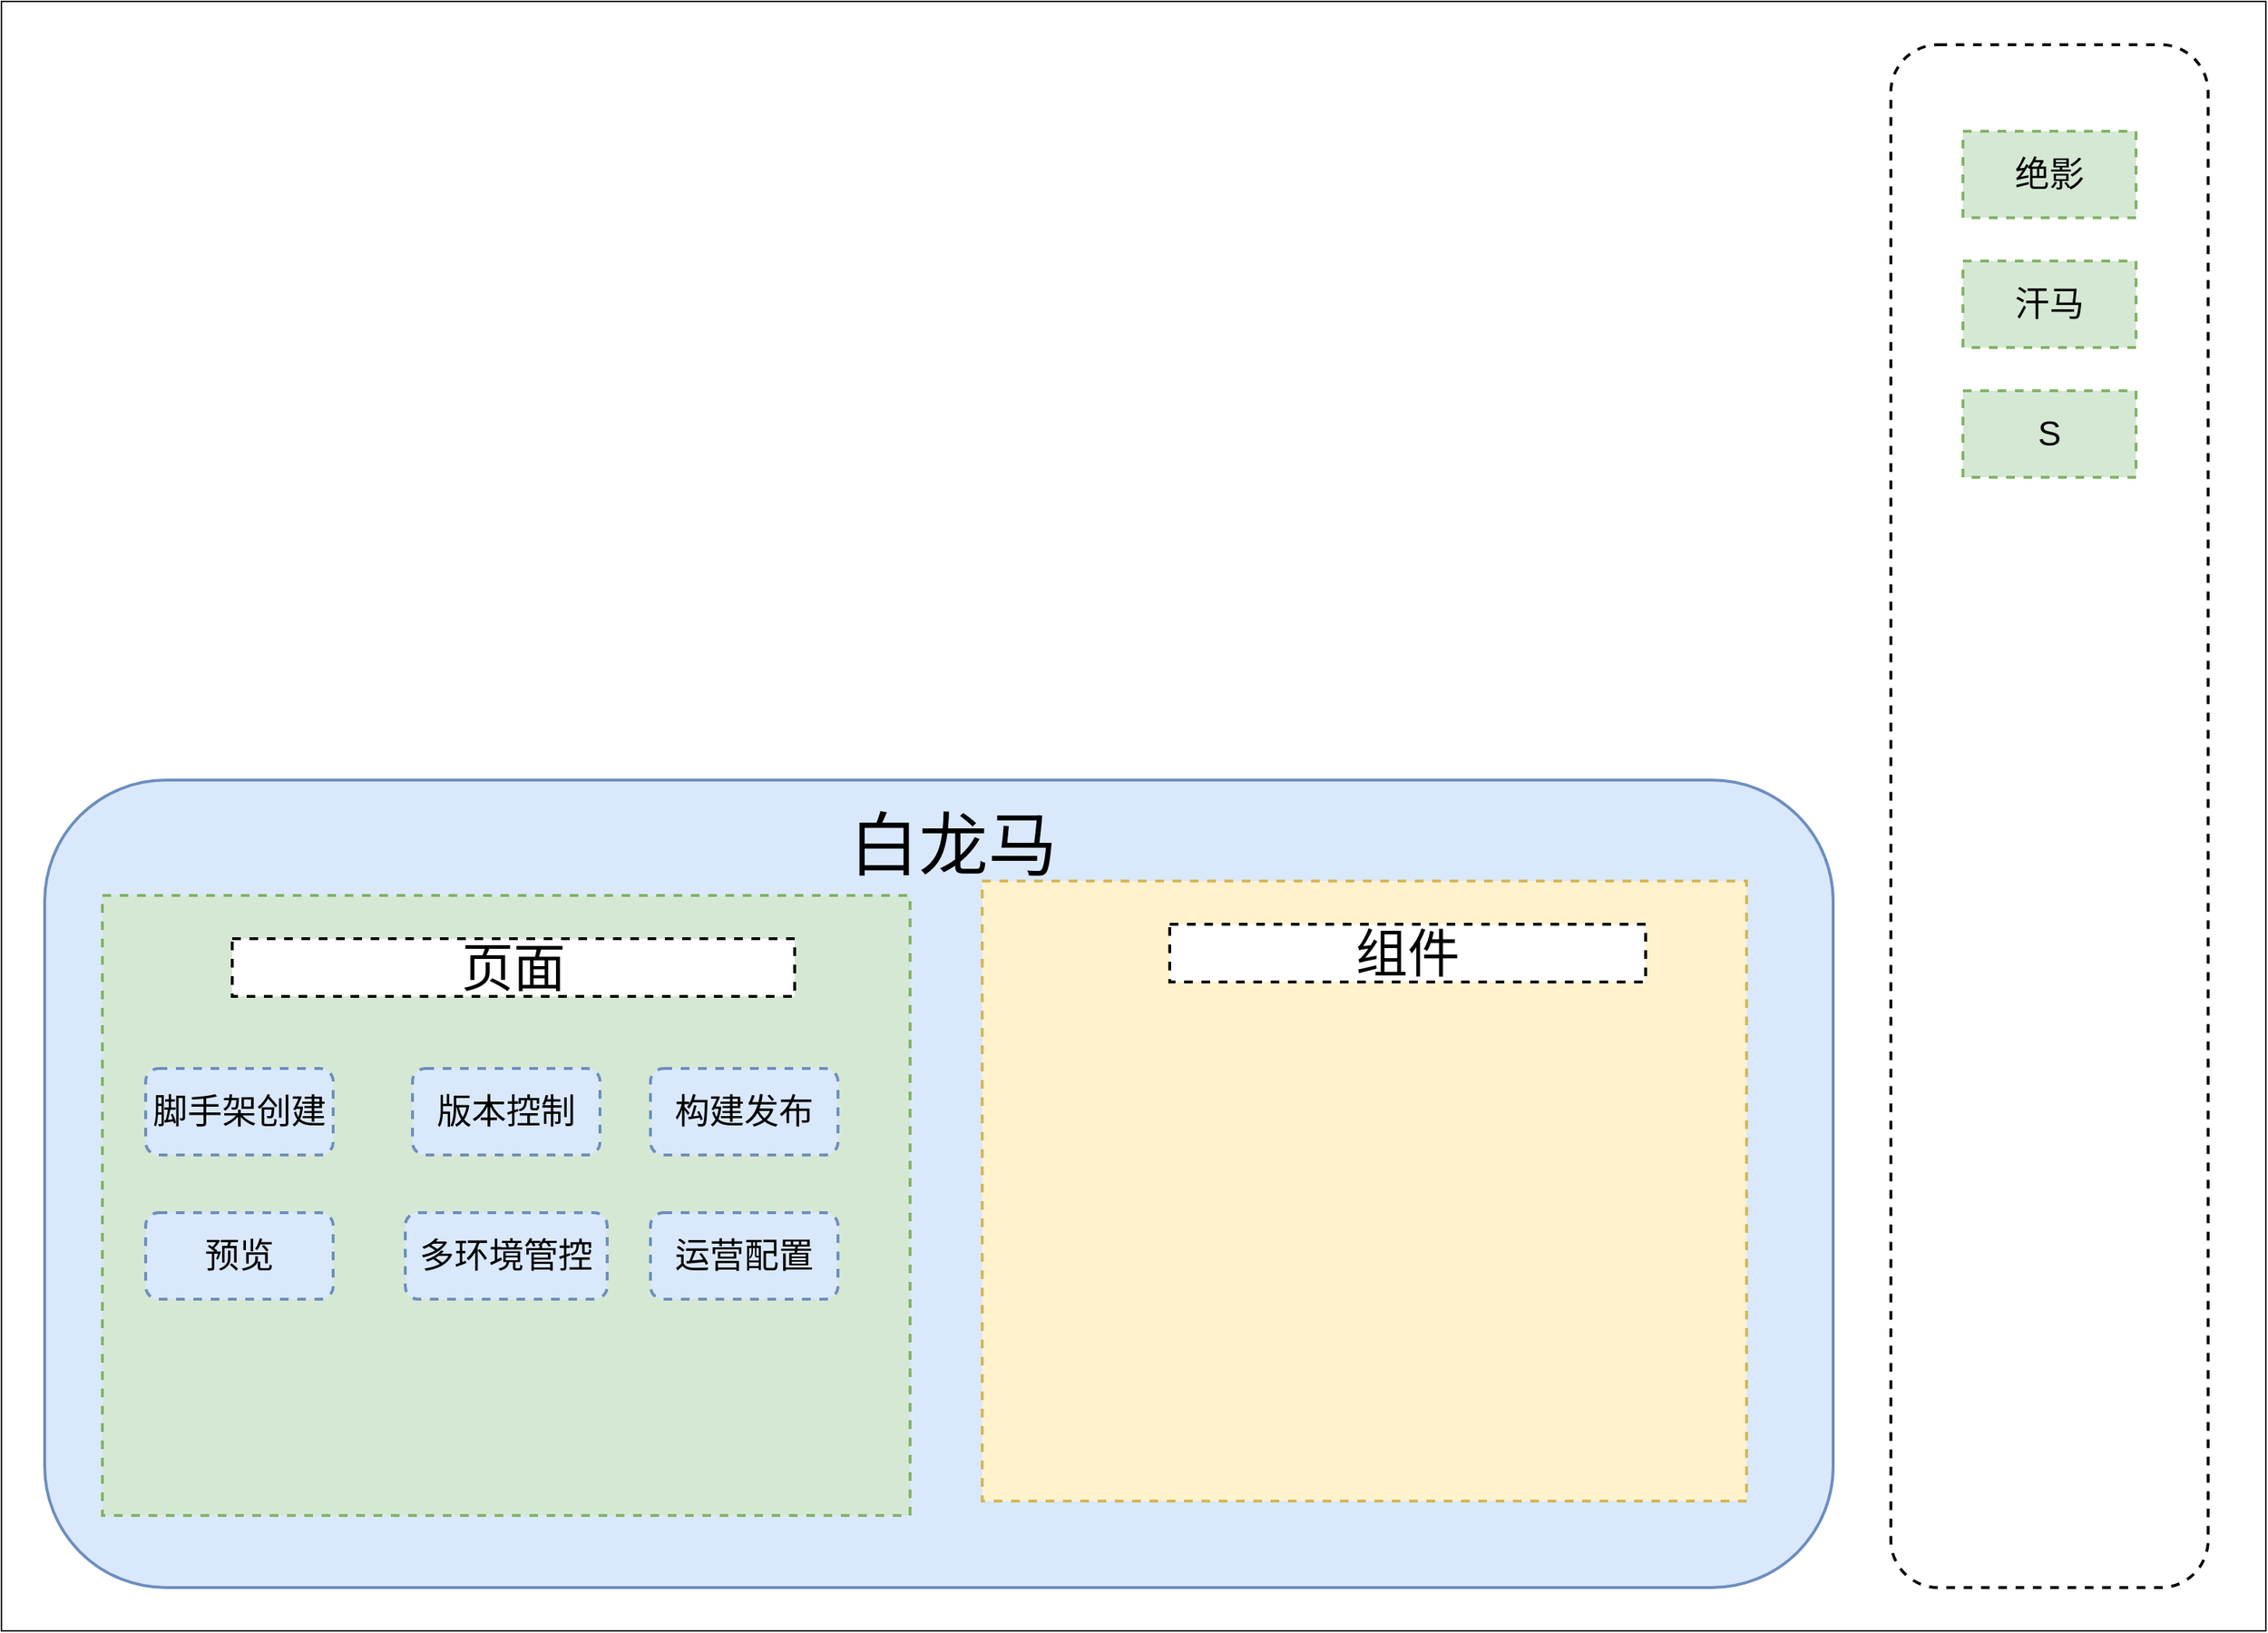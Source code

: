 <mxfile version="14.9.5" type="github">
  <diagram id="MzoD1pdsXGnQqIU2uFUW" name="第 1 页">
    <mxGraphModel dx="1351" dy="713" grid="1" gridSize="10" guides="1" tooltips="1" connect="1" arrows="1" fold="1" page="1" pageScale="1" pageWidth="827" pageHeight="1169" math="0" shadow="0">
      <root>
        <mxCell id="0" />
        <mxCell id="1" parent="0" />
        <mxCell id="7sJ5hEUUU9Sj4qeGpMjh-2" value="" style="rounded=0;whiteSpace=wrap;html=1;" vertex="1" parent="1">
          <mxGeometry x="50" y="10" width="1570" height="1130" as="geometry" />
        </mxCell>
        <mxCell id="7sJ5hEUUU9Sj4qeGpMjh-3" value="" style="rounded=1;whiteSpace=wrap;html=1;dashed=1;strokeWidth=2;" vertex="1" parent="1">
          <mxGeometry x="1360" y="40" width="220" height="1070" as="geometry" />
        </mxCell>
        <mxCell id="7sJ5hEUUU9Sj4qeGpMjh-4" value="&lt;span style=&quot;font-size: 24px&quot;&gt;绝影&lt;/span&gt;" style="rounded=0;whiteSpace=wrap;html=1;dashed=1;strokeWidth=2;fillColor=#d5e8d4;strokeColor=#82b366;" vertex="1" parent="1">
          <mxGeometry x="1410" y="100" width="120" height="60" as="geometry" />
        </mxCell>
        <mxCell id="7sJ5hEUUU9Sj4qeGpMjh-5" value="&lt;span style=&quot;font-size: 24px&quot;&gt;汗马&lt;/span&gt;" style="rounded=0;whiteSpace=wrap;html=1;dashed=1;strokeWidth=2;fillColor=#d5e8d4;strokeColor=#82b366;" vertex="1" parent="1">
          <mxGeometry x="1410" y="190" width="120" height="60" as="geometry" />
        </mxCell>
        <mxCell id="7sJ5hEUUU9Sj4qeGpMjh-6" value="&lt;span style=&quot;font-size: 24px&quot;&gt;S&lt;/span&gt;" style="rounded=0;whiteSpace=wrap;html=1;dashed=1;strokeWidth=2;fillColor=#d5e8d4;strokeColor=#82b366;" vertex="1" parent="1">
          <mxGeometry x="1410" y="280" width="120" height="60" as="geometry" />
        </mxCell>
        <mxCell id="7sJ5hEUUU9Sj4qeGpMjh-7" value="" style="rounded=1;whiteSpace=wrap;html=1;strokeWidth=2;fillColor=#dae8fc;strokeColor=#6c8ebf;" vertex="1" parent="1">
          <mxGeometry x="80" y="550" width="1240" height="560" as="geometry" />
        </mxCell>
        <mxCell id="7sJ5hEUUU9Sj4qeGpMjh-8" value="&lt;font style=&quot;font-size: 48px&quot;&gt;白龙马&lt;/font&gt;" style="text;html=1;strokeColor=none;fillColor=none;align=center;verticalAlign=middle;whiteSpace=wrap;rounded=0;dashed=1;" vertex="1" parent="1">
          <mxGeometry x="480" y="585" width="460" height="20" as="geometry" />
        </mxCell>
        <mxCell id="7sJ5hEUUU9Sj4qeGpMjh-11" value="" style="rounded=0;whiteSpace=wrap;html=1;strokeWidth=2;dashed=1;fillColor=#d5e8d4;strokeColor=#82b366;" vertex="1" parent="1">
          <mxGeometry x="120" y="630" width="560" height="430" as="geometry" />
        </mxCell>
        <mxCell id="7sJ5hEUUU9Sj4qeGpMjh-12" value="" style="rounded=0;whiteSpace=wrap;html=1;strokeWidth=2;dashed=1;fillColor=#fff2cc;strokeColor=#d6b656;" vertex="1" parent="1">
          <mxGeometry x="730" y="620" width="530" height="430" as="geometry" />
        </mxCell>
        <mxCell id="7sJ5hEUUU9Sj4qeGpMjh-14" value="&lt;font style=&quot;font-size: 36px&quot;&gt;组件&lt;/font&gt;" style="rounded=0;whiteSpace=wrap;html=1;dashed=1;strokeWidth=2;" vertex="1" parent="1">
          <mxGeometry x="860" y="650" width="330" height="40" as="geometry" />
        </mxCell>
        <mxCell id="7sJ5hEUUU9Sj4qeGpMjh-15" value="&lt;font style=&quot;font-size: 36px&quot;&gt;页面&lt;/font&gt;" style="rounded=0;whiteSpace=wrap;html=1;dashed=1;strokeWidth=2;" vertex="1" parent="1">
          <mxGeometry x="210" y="660" width="390" height="40" as="geometry" />
        </mxCell>
        <mxCell id="7sJ5hEUUU9Sj4qeGpMjh-17" value="&lt;font style=&quot;font-size: 24px&quot;&gt;脚手架创建&lt;/font&gt;" style="rounded=1;whiteSpace=wrap;html=1;dashed=1;strokeWidth=2;fillColor=#dae8fc;strokeColor=#6c8ebf;fontSize=22;" vertex="1" parent="1">
          <mxGeometry x="150" y="750" width="130" height="60" as="geometry" />
        </mxCell>
        <mxCell id="7sJ5hEUUU9Sj4qeGpMjh-18" value="&lt;font style=&quot;font-size: 24px&quot;&gt;版本控制&lt;/font&gt;" style="rounded=1;whiteSpace=wrap;html=1;dashed=1;strokeWidth=2;fillColor=#dae8fc;strokeColor=#6c8ebf;fontSize=22;" vertex="1" parent="1">
          <mxGeometry x="335" y="750" width="130" height="60" as="geometry" />
        </mxCell>
        <mxCell id="7sJ5hEUUU9Sj4qeGpMjh-19" value="&lt;font style=&quot;font-size: 24px&quot;&gt;构建发布&lt;/font&gt;" style="rounded=1;whiteSpace=wrap;html=1;dashed=1;strokeWidth=2;fillColor=#dae8fc;strokeColor=#6c8ebf;fontSize=22;" vertex="1" parent="1">
          <mxGeometry x="500" y="750" width="130" height="60" as="geometry" />
        </mxCell>
        <mxCell id="7sJ5hEUUU9Sj4qeGpMjh-20" value="&lt;font style=&quot;font-size: 24px&quot;&gt;预览&lt;/font&gt;" style="rounded=1;whiteSpace=wrap;html=1;dashed=1;strokeWidth=2;fillColor=#dae8fc;strokeColor=#6c8ebf;fontSize=22;" vertex="1" parent="1">
          <mxGeometry x="150" y="850" width="130" height="60" as="geometry" />
        </mxCell>
        <mxCell id="7sJ5hEUUU9Sj4qeGpMjh-21" value="&lt;font style=&quot;font-size: 24px&quot;&gt;运营配置&lt;/font&gt;" style="rounded=1;whiteSpace=wrap;html=1;dashed=1;strokeWidth=2;fillColor=#dae8fc;strokeColor=#6c8ebf;fontSize=22;" vertex="1" parent="1">
          <mxGeometry x="500" y="850" width="130" height="60" as="geometry" />
        </mxCell>
        <mxCell id="7sJ5hEUUU9Sj4qeGpMjh-22" value="&lt;span style=&quot;font-size: 24px&quot;&gt;多环境管控&lt;/span&gt;" style="rounded=1;whiteSpace=wrap;html=1;dashed=1;strokeWidth=2;fillColor=#dae8fc;strokeColor=#6c8ebf;fontSize=22;" vertex="1" parent="1">
          <mxGeometry x="330" y="850" width="140" height="60" as="geometry" />
        </mxCell>
      </root>
    </mxGraphModel>
  </diagram>
</mxfile>

